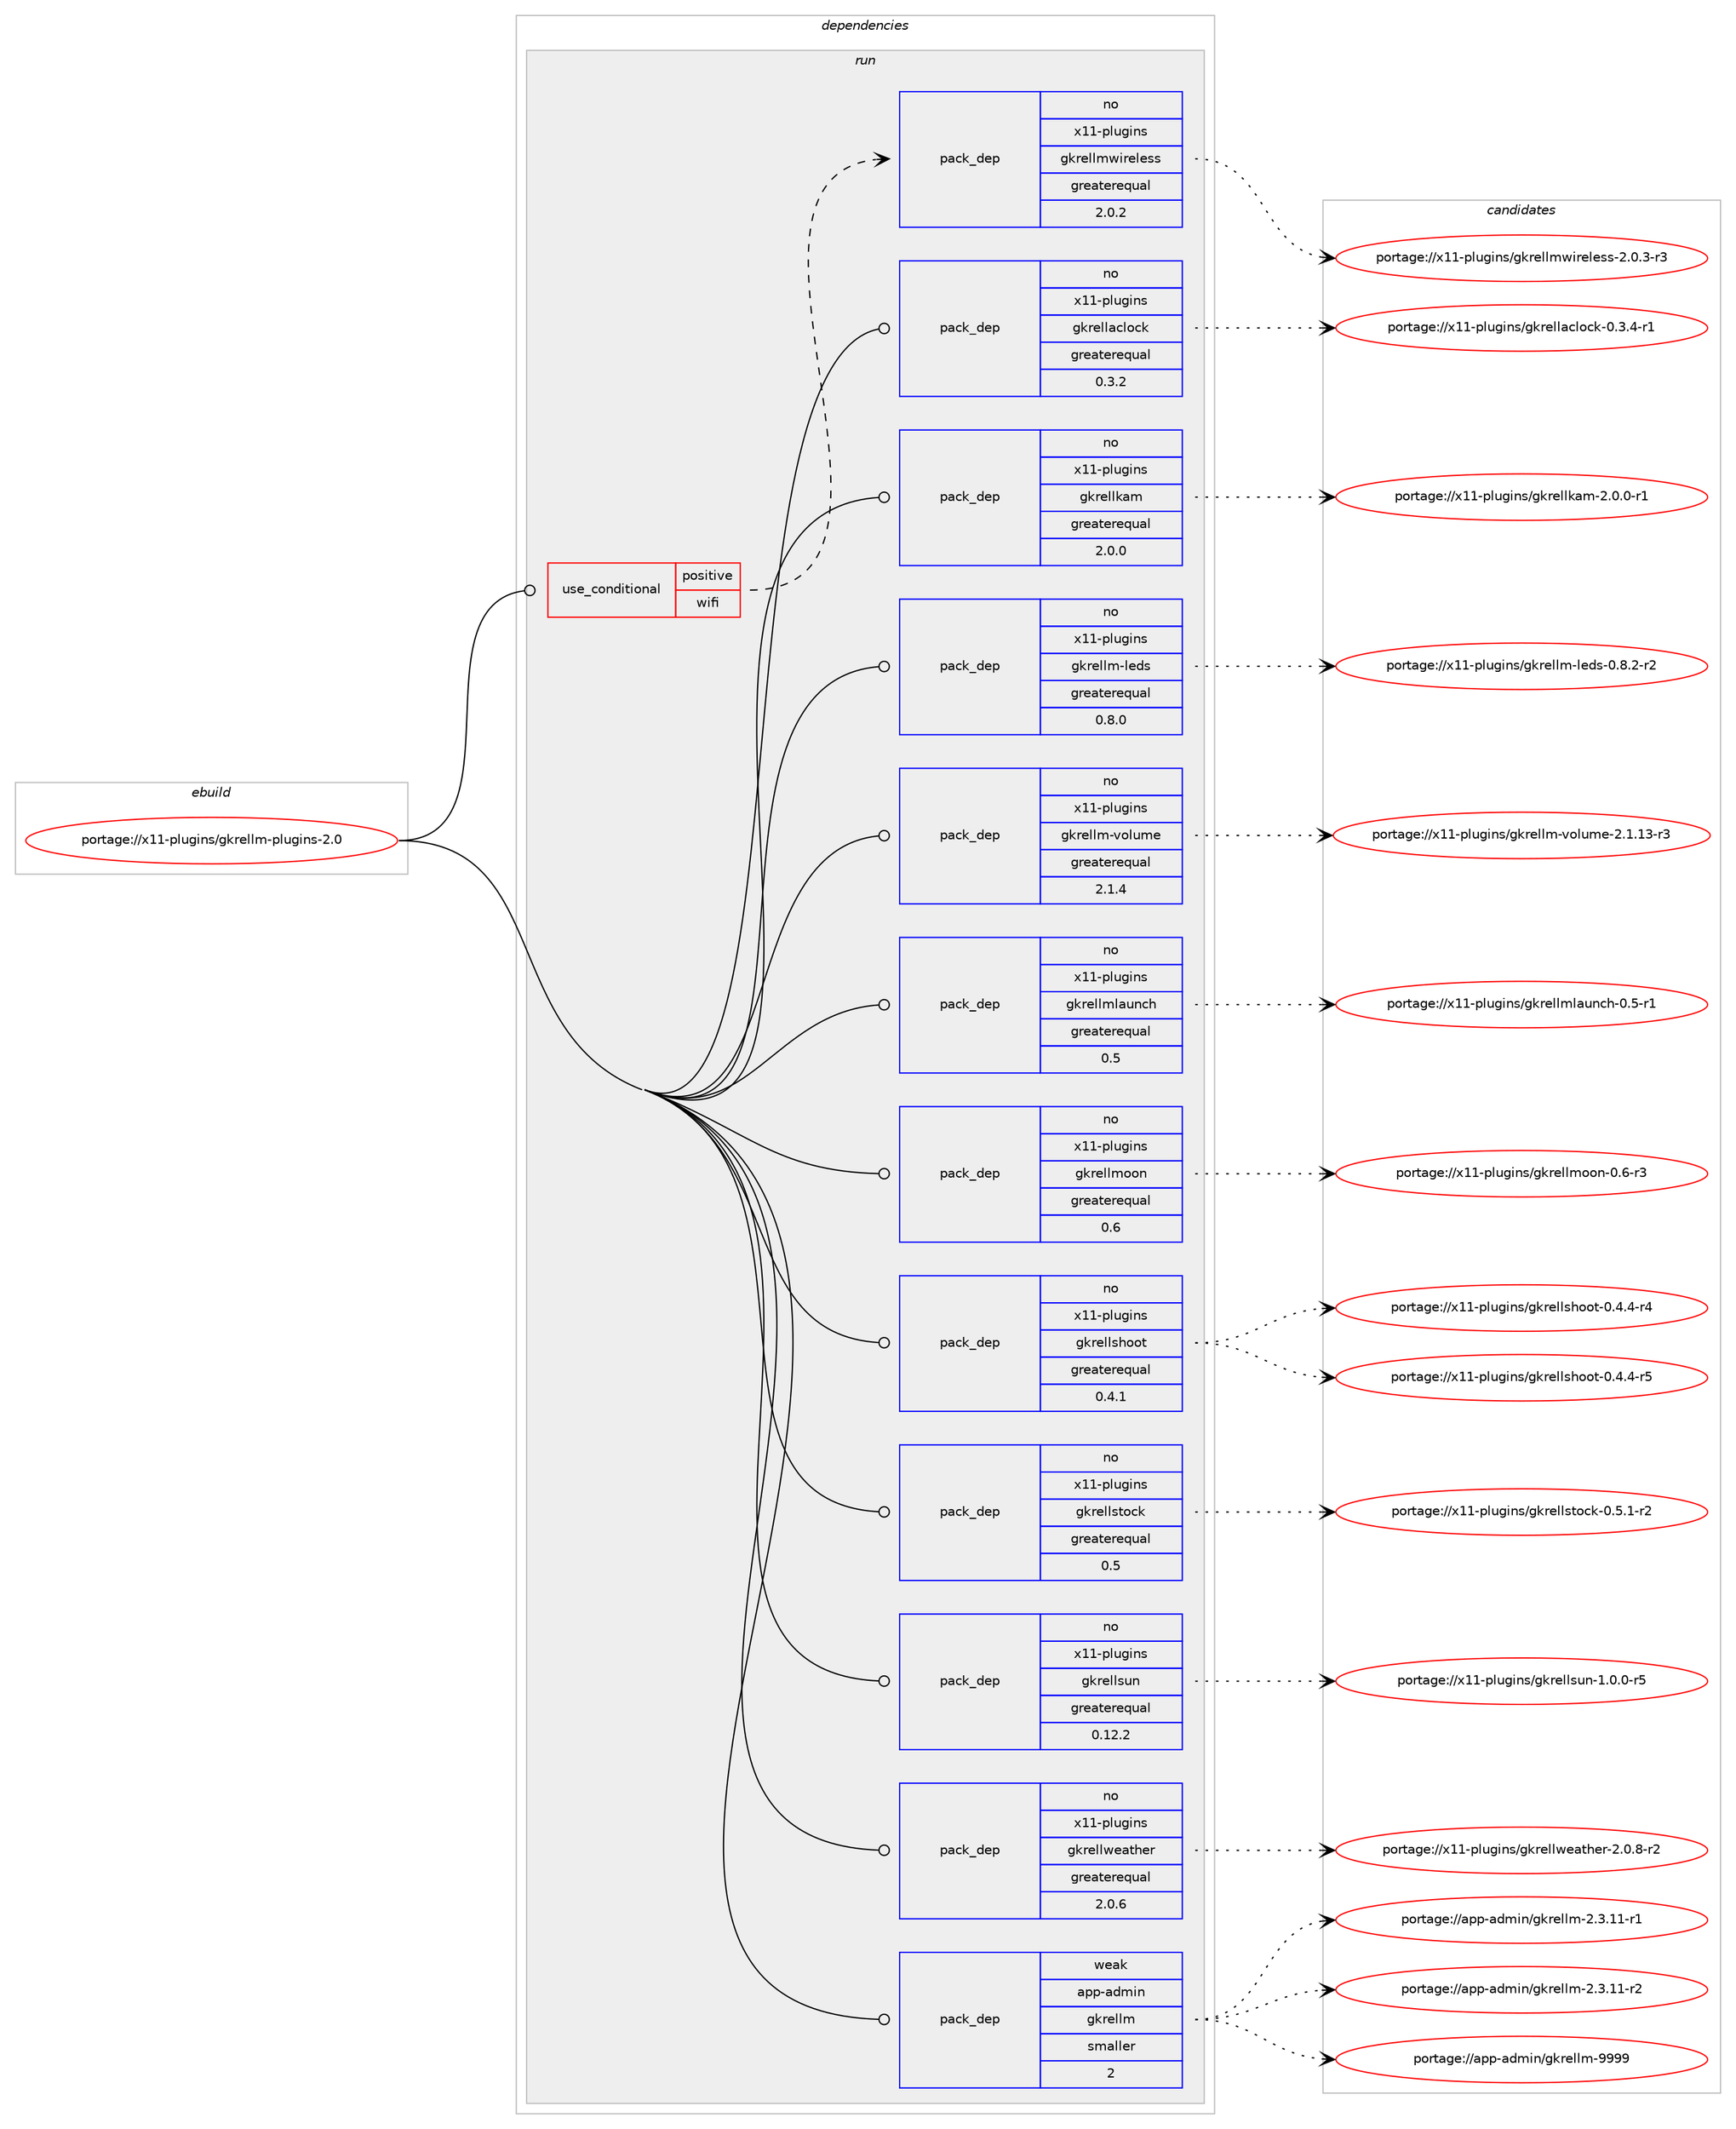 digraph prolog {

# *************
# Graph options
# *************

newrank=true;
concentrate=true;
compound=true;
graph [rankdir=LR,fontname=Helvetica,fontsize=10,ranksep=1.5];#, ranksep=2.5, nodesep=0.2];
edge  [arrowhead=vee];
node  [fontname=Helvetica,fontsize=10];

# **********
# The ebuild
# **********

subgraph cluster_leftcol {
color=gray;
rank=same;
label=<<i>ebuild</i>>;
id [label="portage://x11-plugins/gkrellm-plugins-2.0", color=red, width=4, href="../x11-plugins/gkrellm-plugins-2.0.svg"];
}

# ****************
# The dependencies
# ****************

subgraph cluster_midcol {
color=gray;
label=<<i>dependencies</i>>;
subgraph cluster_compile {
fillcolor="#eeeeee";
style=filled;
label=<<i>compile</i>>;
}
subgraph cluster_compileandrun {
fillcolor="#eeeeee";
style=filled;
label=<<i>compile and run</i>>;
}
subgraph cluster_run {
fillcolor="#eeeeee";
style=filled;
label=<<i>run</i>>;
subgraph cond6730 {
dependency10867 [label=<<TABLE BORDER="0" CELLBORDER="1" CELLSPACING="0" CELLPADDING="4"><TR><TD ROWSPAN="3" CELLPADDING="10">use_conditional</TD></TR><TR><TD>positive</TD></TR><TR><TD>wifi</TD></TR></TABLE>>, shape=none, color=red];
subgraph pack4004 {
dependency10868 [label=<<TABLE BORDER="0" CELLBORDER="1" CELLSPACING="0" CELLPADDING="4" WIDTH="220"><TR><TD ROWSPAN="6" CELLPADDING="30">pack_dep</TD></TR><TR><TD WIDTH="110">no</TD></TR><TR><TD>x11-plugins</TD></TR><TR><TD>gkrellmwireless</TD></TR><TR><TD>greaterequal</TD></TR><TR><TD>2.0.2</TD></TR></TABLE>>, shape=none, color=blue];
}
dependency10867:e -> dependency10868:w [weight=20,style="dashed",arrowhead="vee"];
}
id:e -> dependency10867:w [weight=20,style="solid",arrowhead="odot"];
subgraph pack4005 {
dependency10869 [label=<<TABLE BORDER="0" CELLBORDER="1" CELLSPACING="0" CELLPADDING="4" WIDTH="220"><TR><TD ROWSPAN="6" CELLPADDING="30">pack_dep</TD></TR><TR><TD WIDTH="110">no</TD></TR><TR><TD>x11-plugins</TD></TR><TR><TD>gkrellaclock</TD></TR><TR><TD>greaterequal</TD></TR><TR><TD>0.3.2</TD></TR></TABLE>>, shape=none, color=blue];
}
id:e -> dependency10869:w [weight=20,style="solid",arrowhead="odot"];
subgraph pack4006 {
dependency10870 [label=<<TABLE BORDER="0" CELLBORDER="1" CELLSPACING="0" CELLPADDING="4" WIDTH="220"><TR><TD ROWSPAN="6" CELLPADDING="30">pack_dep</TD></TR><TR><TD WIDTH="110">no</TD></TR><TR><TD>x11-plugins</TD></TR><TR><TD>gkrellkam</TD></TR><TR><TD>greaterequal</TD></TR><TR><TD>2.0.0</TD></TR></TABLE>>, shape=none, color=blue];
}
id:e -> dependency10870:w [weight=20,style="solid",arrowhead="odot"];
# *** BEGIN UNKNOWN DEPENDENCY TYPE (TODO) ***
# id -> package_dependency(portage://x11-plugins/gkrellm-plugins-2.0,run,no,x11-plugins,gkrellm-countdown,none,[,,],[],[])
# *** END UNKNOWN DEPENDENCY TYPE (TODO) ***

subgraph pack4007 {
dependency10871 [label=<<TABLE BORDER="0" CELLBORDER="1" CELLSPACING="0" CELLPADDING="4" WIDTH="220"><TR><TD ROWSPAN="6" CELLPADDING="30">pack_dep</TD></TR><TR><TD WIDTH="110">no</TD></TR><TR><TD>x11-plugins</TD></TR><TR><TD>gkrellm-leds</TD></TR><TR><TD>greaterequal</TD></TR><TR><TD>0.8.0</TD></TR></TABLE>>, shape=none, color=blue];
}
id:e -> dependency10871:w [weight=20,style="solid",arrowhead="odot"];
# *** BEGIN UNKNOWN DEPENDENCY TYPE (TODO) ***
# id -> package_dependency(portage://x11-plugins/gkrellm-plugins-2.0,run,no,x11-plugins,gkrellm-trayicons,none,[,,],[],[])
# *** END UNKNOWN DEPENDENCY TYPE (TODO) ***

subgraph pack4008 {
dependency10872 [label=<<TABLE BORDER="0" CELLBORDER="1" CELLSPACING="0" CELLPADDING="4" WIDTH="220"><TR><TD ROWSPAN="6" CELLPADDING="30">pack_dep</TD></TR><TR><TD WIDTH="110">no</TD></TR><TR><TD>x11-plugins</TD></TR><TR><TD>gkrellm-volume</TD></TR><TR><TD>greaterequal</TD></TR><TR><TD>2.1.4</TD></TR></TABLE>>, shape=none, color=blue];
}
id:e -> dependency10872:w [weight=20,style="solid",arrowhead="odot"];
subgraph pack4009 {
dependency10873 [label=<<TABLE BORDER="0" CELLBORDER="1" CELLSPACING="0" CELLPADDING="4" WIDTH="220"><TR><TD ROWSPAN="6" CELLPADDING="30">pack_dep</TD></TR><TR><TD WIDTH="110">no</TD></TR><TR><TD>x11-plugins</TD></TR><TR><TD>gkrellmlaunch</TD></TR><TR><TD>greaterequal</TD></TR><TR><TD>0.5</TD></TR></TABLE>>, shape=none, color=blue];
}
id:e -> dependency10873:w [weight=20,style="solid",arrowhead="odot"];
subgraph pack4010 {
dependency10874 [label=<<TABLE BORDER="0" CELLBORDER="1" CELLSPACING="0" CELLPADDING="4" WIDTH="220"><TR><TD ROWSPAN="6" CELLPADDING="30">pack_dep</TD></TR><TR><TD WIDTH="110">no</TD></TR><TR><TD>x11-plugins</TD></TR><TR><TD>gkrellmoon</TD></TR><TR><TD>greaterequal</TD></TR><TR><TD>0.6</TD></TR></TABLE>>, shape=none, color=blue];
}
id:e -> dependency10874:w [weight=20,style="solid",arrowhead="odot"];
subgraph pack4011 {
dependency10875 [label=<<TABLE BORDER="0" CELLBORDER="1" CELLSPACING="0" CELLPADDING="4" WIDTH="220"><TR><TD ROWSPAN="6" CELLPADDING="30">pack_dep</TD></TR><TR><TD WIDTH="110">no</TD></TR><TR><TD>x11-plugins</TD></TR><TR><TD>gkrellshoot</TD></TR><TR><TD>greaterequal</TD></TR><TR><TD>0.4.1</TD></TR></TABLE>>, shape=none, color=blue];
}
id:e -> dependency10875:w [weight=20,style="solid",arrowhead="odot"];
subgraph pack4012 {
dependency10876 [label=<<TABLE BORDER="0" CELLBORDER="1" CELLSPACING="0" CELLPADDING="4" WIDTH="220"><TR><TD ROWSPAN="6" CELLPADDING="30">pack_dep</TD></TR><TR><TD WIDTH="110">no</TD></TR><TR><TD>x11-plugins</TD></TR><TR><TD>gkrellstock</TD></TR><TR><TD>greaterequal</TD></TR><TR><TD>0.5</TD></TR></TABLE>>, shape=none, color=blue];
}
id:e -> dependency10876:w [weight=20,style="solid",arrowhead="odot"];
subgraph pack4013 {
dependency10877 [label=<<TABLE BORDER="0" CELLBORDER="1" CELLSPACING="0" CELLPADDING="4" WIDTH="220"><TR><TD ROWSPAN="6" CELLPADDING="30">pack_dep</TD></TR><TR><TD WIDTH="110">no</TD></TR><TR><TD>x11-plugins</TD></TR><TR><TD>gkrellsun</TD></TR><TR><TD>greaterequal</TD></TR><TR><TD>0.12.2</TD></TR></TABLE>>, shape=none, color=blue];
}
id:e -> dependency10877:w [weight=20,style="solid",arrowhead="odot"];
# *** BEGIN UNKNOWN DEPENDENCY TYPE (TODO) ***
# id -> package_dependency(portage://x11-plugins/gkrellm-plugins-2.0,run,no,x11-plugins,gkrelltop,none,[,,],[],[])
# *** END UNKNOWN DEPENDENCY TYPE (TODO) ***

subgraph pack4014 {
dependency10878 [label=<<TABLE BORDER="0" CELLBORDER="1" CELLSPACING="0" CELLPADDING="4" WIDTH="220"><TR><TD ROWSPAN="6" CELLPADDING="30">pack_dep</TD></TR><TR><TD WIDTH="110">no</TD></TR><TR><TD>x11-plugins</TD></TR><TR><TD>gkrellweather</TD></TR><TR><TD>greaterequal</TD></TR><TR><TD>2.0.6</TD></TR></TABLE>>, shape=none, color=blue];
}
id:e -> dependency10878:w [weight=20,style="solid",arrowhead="odot"];
subgraph pack4015 {
dependency10879 [label=<<TABLE BORDER="0" CELLBORDER="1" CELLSPACING="0" CELLPADDING="4" WIDTH="220"><TR><TD ROWSPAN="6" CELLPADDING="30">pack_dep</TD></TR><TR><TD WIDTH="110">weak</TD></TR><TR><TD>app-admin</TD></TR><TR><TD>gkrellm</TD></TR><TR><TD>smaller</TD></TR><TR><TD>2</TD></TR></TABLE>>, shape=none, color=blue];
}
id:e -> dependency10879:w [weight=20,style="solid",arrowhead="odot"];
}
}

# **************
# The candidates
# **************

subgraph cluster_choices {
rank=same;
color=gray;
label=<<i>candidates</i>>;

subgraph choice4004 {
color=black;
nodesep=1;
choice120494945112108117103105110115471031071141011081081091191051141011081011151154550464846514511451 [label="portage://x11-plugins/gkrellmwireless-2.0.3-r3", color=red, width=4,href="../x11-plugins/gkrellmwireless-2.0.3-r3.svg"];
dependency10868:e -> choice120494945112108117103105110115471031071141011081081091191051141011081011151154550464846514511451:w [style=dotted,weight="100"];
}
subgraph choice4005 {
color=black;
nodesep=1;
choice120494945112108117103105110115471031071141011081089799108111991074548465146524511449 [label="portage://x11-plugins/gkrellaclock-0.3.4-r1", color=red, width=4,href="../x11-plugins/gkrellaclock-0.3.4-r1.svg"];
dependency10869:e -> choice120494945112108117103105110115471031071141011081089799108111991074548465146524511449:w [style=dotted,weight="100"];
}
subgraph choice4006 {
color=black;
nodesep=1;
choice12049494511210811710310511011547103107114101108108107971094550464846484511449 [label="portage://x11-plugins/gkrellkam-2.0.0-r1", color=red, width=4,href="../x11-plugins/gkrellkam-2.0.0-r1.svg"];
dependency10870:e -> choice12049494511210811710310511011547103107114101108108107971094550464846484511449:w [style=dotted,weight="100"];
}
subgraph choice4007 {
color=black;
nodesep=1;
choice12049494511210811710310511011547103107114101108108109451081011001154548465646504511450 [label="portage://x11-plugins/gkrellm-leds-0.8.2-r2", color=red, width=4,href="../x11-plugins/gkrellm-leds-0.8.2-r2.svg"];
dependency10871:e -> choice12049494511210811710310511011547103107114101108108109451081011001154548465646504511450:w [style=dotted,weight="100"];
}
subgraph choice4008 {
color=black;
nodesep=1;
choice1204949451121081171031051101154710310711410110810810945118111108117109101455046494649514511451 [label="portage://x11-plugins/gkrellm-volume-2.1.13-r3", color=red, width=4,href="../x11-plugins/gkrellm-volume-2.1.13-r3.svg"];
dependency10872:e -> choice1204949451121081171031051101154710310711410110810810945118111108117109101455046494649514511451:w [style=dotted,weight="100"];
}
subgraph choice4009 {
color=black;
nodesep=1;
choice120494945112108117103105110115471031071141011081081091089711711099104454846534511449 [label="portage://x11-plugins/gkrellmlaunch-0.5-r1", color=red, width=4,href="../x11-plugins/gkrellmlaunch-0.5-r1.svg"];
dependency10873:e -> choice120494945112108117103105110115471031071141011081081091089711711099104454846534511449:w [style=dotted,weight="100"];
}
subgraph choice4010 {
color=black;
nodesep=1;
choice12049494511210811710310511011547103107114101108108109111111110454846544511451 [label="portage://x11-plugins/gkrellmoon-0.6-r3", color=red, width=4,href="../x11-plugins/gkrellmoon-0.6-r3.svg"];
dependency10874:e -> choice12049494511210811710310511011547103107114101108108109111111110454846544511451:w [style=dotted,weight="100"];
}
subgraph choice4011 {
color=black;
nodesep=1;
choice120494945112108117103105110115471031071141011081081151041111111164548465246524511452 [label="portage://x11-plugins/gkrellshoot-0.4.4-r4", color=red, width=4,href="../x11-plugins/gkrellshoot-0.4.4-r4.svg"];
choice120494945112108117103105110115471031071141011081081151041111111164548465246524511453 [label="portage://x11-plugins/gkrellshoot-0.4.4-r5", color=red, width=4,href="../x11-plugins/gkrellshoot-0.4.4-r5.svg"];
dependency10875:e -> choice120494945112108117103105110115471031071141011081081151041111111164548465246524511452:w [style=dotted,weight="100"];
dependency10875:e -> choice120494945112108117103105110115471031071141011081081151041111111164548465246524511453:w [style=dotted,weight="100"];
}
subgraph choice4012 {
color=black;
nodesep=1;
choice12049494511210811710310511011547103107114101108108115116111991074548465346494511450 [label="portage://x11-plugins/gkrellstock-0.5.1-r2", color=red, width=4,href="../x11-plugins/gkrellstock-0.5.1-r2.svg"];
dependency10876:e -> choice12049494511210811710310511011547103107114101108108115116111991074548465346494511450:w [style=dotted,weight="100"];
}
subgraph choice4013 {
color=black;
nodesep=1;
choice120494945112108117103105110115471031071141011081081151171104549464846484511453 [label="portage://x11-plugins/gkrellsun-1.0.0-r5", color=red, width=4,href="../x11-plugins/gkrellsun-1.0.0-r5.svg"];
dependency10877:e -> choice120494945112108117103105110115471031071141011081081151171104549464846484511453:w [style=dotted,weight="100"];
}
subgraph choice4014 {
color=black;
nodesep=1;
choice12049494511210811710310511011547103107114101108108119101971161041011144550464846564511450 [label="portage://x11-plugins/gkrellweather-2.0.8-r2", color=red, width=4,href="../x11-plugins/gkrellweather-2.0.8-r2.svg"];
dependency10878:e -> choice12049494511210811710310511011547103107114101108108119101971161041011144550464846564511450:w [style=dotted,weight="100"];
}
subgraph choice4015 {
color=black;
nodesep=1;
choice97112112459710010910511047103107114101108108109455046514649494511449 [label="portage://app-admin/gkrellm-2.3.11-r1", color=red, width=4,href="../app-admin/gkrellm-2.3.11-r1.svg"];
choice97112112459710010910511047103107114101108108109455046514649494511450 [label="portage://app-admin/gkrellm-2.3.11-r2", color=red, width=4,href="../app-admin/gkrellm-2.3.11-r2.svg"];
choice971121124597100109105110471031071141011081081094557575757 [label="portage://app-admin/gkrellm-9999", color=red, width=4,href="../app-admin/gkrellm-9999.svg"];
dependency10879:e -> choice97112112459710010910511047103107114101108108109455046514649494511449:w [style=dotted,weight="100"];
dependency10879:e -> choice97112112459710010910511047103107114101108108109455046514649494511450:w [style=dotted,weight="100"];
dependency10879:e -> choice971121124597100109105110471031071141011081081094557575757:w [style=dotted,weight="100"];
}
}

}
